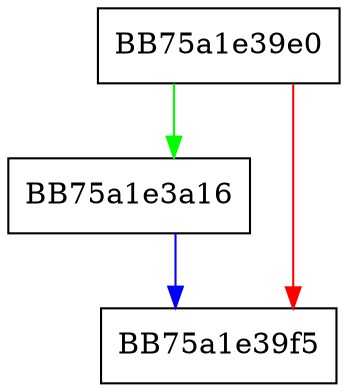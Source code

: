 digraph VerifyIsFriendlyFile {
  node [shape="box"];
  graph [splines=ortho];
  BB75a1e39e0 -> BB75a1e3a16 [color="green"];
  BB75a1e39e0 -> BB75a1e39f5 [color="red"];
  BB75a1e3a16 -> BB75a1e39f5 [color="blue"];
}